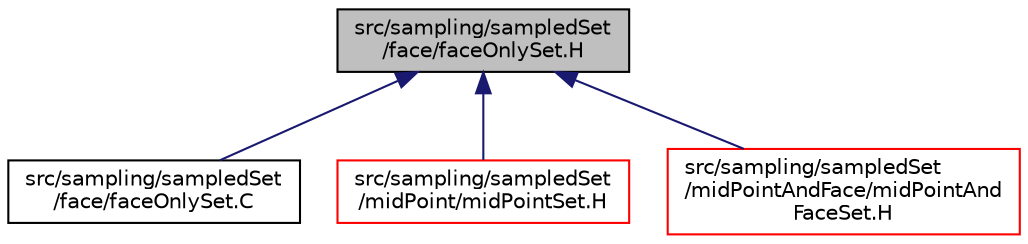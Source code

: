 digraph "src/sampling/sampledSet/face/faceOnlySet.H"
{
  bgcolor="transparent";
  edge [fontname="Helvetica",fontsize="10",labelfontname="Helvetica",labelfontsize="10"];
  node [fontname="Helvetica",fontsize="10",shape=record];
  Node1 [label="src/sampling/sampledSet\l/face/faceOnlySet.H",height=0.2,width=0.4,color="black", fillcolor="grey75", style="filled", fontcolor="black"];
  Node1 -> Node2 [dir="back",color="midnightblue",fontsize="10",style="solid",fontname="Helvetica"];
  Node2 [label="src/sampling/sampledSet\l/face/faceOnlySet.C",height=0.2,width=0.4,color="black",URL="$a09658.html"];
  Node1 -> Node3 [dir="back",color="midnightblue",fontsize="10",style="solid",fontname="Helvetica"];
  Node3 [label="src/sampling/sampledSet\l/midPoint/midPointSet.H",height=0.2,width=0.4,color="red",URL="$a09661.html"];
  Node1 -> Node4 [dir="back",color="midnightblue",fontsize="10",style="solid",fontname="Helvetica"];
  Node4 [label="src/sampling/sampledSet\l/midPointAndFace/midPointAnd\lFaceSet.H",height=0.2,width=0.4,color="red",URL="$a09663.html"];
}
